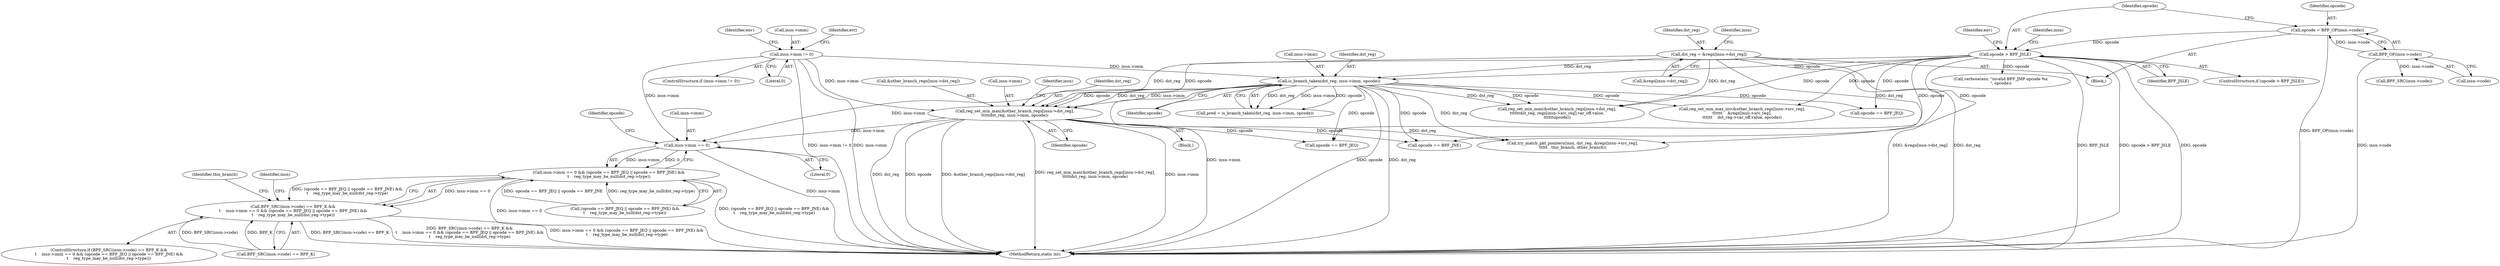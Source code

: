 digraph "0_linux_979d63d50c0c0f7bc537bf821e056cc9fe5abd38_0@pointer" {
"1000449" [label="(Call,insn->imm == 0)"];
"1000163" [label="(Call,insn->imm != 0)"];
"1000249" [label="(Call,is_branch_taken(dst_reg, insn->imm, opcode))"];
"1000230" [label="(Call,dst_reg = &regs[insn->dst_reg])"];
"1000143" [label="(Call,opcode > BPF_JSLE)"];
"1000135" [label="(Call,opcode = BPF_OP(insn->code))"];
"1000137" [label="(Call,BPF_OP(insn->code))"];
"1000428" [label="(Call,reg_set_min_max(&other_branch_regs[insn->dst_reg],\n\t\t\t\t\tdst_reg, insn->imm, opcode))"];
"1000448" [label="(Call,insn->imm == 0 && (opcode == BPF_JEQ || opcode == BPF_JNE) &&\n\t    reg_type_may_be_null(dst_reg->type))"];
"1000441" [label="(Call,BPF_SRC(insn->code) == BPF_K &&\n\t    insn->imm == 0 && (opcode == BPF_JEQ || opcode == BPF_JNE) &&\n\t    reg_type_may_be_null(dst_reg->type))"];
"1000138" [label="(Call,insn->code)"];
"1000449" [label="(Call,insn->imm == 0)"];
"1000428" [label="(Call,reg_set_min_max(&other_branch_regs[insn->dst_reg],\n\t\t\t\t\tdst_reg, insn->imm, opcode))"];
"1000342" [label="(Call,reg_set_min_max(&other_branch_regs[insn->dst_reg],\n\t\t\t\t\t\tdst_reg, regs[insn->src_reg].var_off.value,\n\t\t\t\t\t\topcode))"];
"1000230" [label="(Call,dst_reg = &regs[insn->dst_reg])"];
"1000148" [label="(Identifier,env)"];
"1000147" [label="(Call,verbose(env, \"invalid BPF_JMP opcode %x\n\", opcode))"];
"1000158" [label="(Identifier,insn)"];
"1000450" [label="(Call,insn->imm)"];
"1000439" [label="(Identifier,opcode)"];
"1000435" [label="(Identifier,dst_reg)"];
"1000442" [label="(Call,BPF_SRC(insn->code) == BPF_K)"];
"1000231" [label="(Identifier,dst_reg)"];
"1000145" [label="(Identifier,BPF_JSLE)"];
"1000232" [label="(Call,&regs[insn->dst_reg])"];
"1000112" [label="(Block,)"];
"1000164" [label="(Call,insn->imm)"];
"1000251" [label="(Call,insn->imm)"];
"1000429" [label="(Call,&other_branch_regs[insn->dst_reg])"];
"1000162" [label="(ControlStructure,if (insn->imm != 0))"];
"1000242" [label="(Identifier,insn)"];
"1000176" [label="(Identifier,err)"];
"1000137" [label="(Call,BPF_OP(insn->code))"];
"1000135" [label="(Call,opcode = BPF_OP(insn->code))"];
"1000156" [label="(Call,BPF_SRC(insn->code))"];
"1000388" [label="(Call,opcode == BPF_JEQ)"];
"1000457" [label="(Identifier,opcode)"];
"1000436" [label="(Call,insn->imm)"];
"1000454" [label="(Call,(opcode == BPF_JEQ || opcode == BPF_JNE) &&\n\t    reg_type_may_be_null(dst_reg->type))"];
"1000136" [label="(Identifier,opcode)"];
"1000472" [label="(Call,opcode == BPF_JNE)"];
"1000448" [label="(Call,insn->imm == 0 && (opcode == BPF_JEQ || opcode == BPF_JNE) &&\n\t    reg_type_may_be_null(dst_reg->type))"];
"1000249" [label="(Call,is_branch_taken(dst_reg, insn->imm, opcode))"];
"1000144" [label="(Identifier,opcode)"];
"1000468" [label="(Identifier,this_branch)"];
"1000142" [label="(ControlStructure,if (opcode > BPF_JSLE))"];
"1000456" [label="(Call,opcode == BPF_JEQ)"];
"1000163" [label="(Call,insn->imm != 0)"];
"1000445" [label="(Identifier,insn)"];
"1000487" [label="(Call,try_match_pkt_pointers(insn, dst_reg, &regs[insn->src_reg],\n\t\t\t\t\t   this_branch, other_branch))"];
"1000441" [label="(Call,BPF_SRC(insn->code) == BPF_K &&\n\t    insn->imm == 0 && (opcode == BPF_JEQ || opcode == BPF_JNE) &&\n\t    reg_type_may_be_null(dst_reg->type))"];
"1000250" [label="(Identifier,dst_reg)"];
"1000427" [label="(Block,)"];
"1000366" [label="(Call,reg_set_min_max_inv(&other_branch_regs[insn->src_reg],\n\t\t\t\t\t\t    &regs[insn->src_reg],\n\t\t\t\t\t\t    dst_reg->var_off.value, opcode))"];
"1000530" [label="(MethodReturn,static int)"];
"1000254" [label="(Identifier,opcode)"];
"1000488" [label="(Identifier,insn)"];
"1000143" [label="(Call,opcode > BPF_JSLE)"];
"1000170" [label="(Identifier,env)"];
"1000167" [label="(Literal,0)"];
"1000440" [label="(ControlStructure,if (BPF_SRC(insn->code) == BPF_K &&\n\t    insn->imm == 0 && (opcode == BPF_JEQ || opcode == BPF_JNE) &&\n\t    reg_type_may_be_null(dst_reg->type)))"];
"1000247" [label="(Call,pred = is_branch_taken(dst_reg, insn->imm, opcode))"];
"1000453" [label="(Literal,0)"];
"1000449" -> "1000448"  [label="AST: "];
"1000449" -> "1000453"  [label="CFG: "];
"1000450" -> "1000449"  [label="AST: "];
"1000453" -> "1000449"  [label="AST: "];
"1000457" -> "1000449"  [label="CFG: "];
"1000448" -> "1000449"  [label="CFG: "];
"1000449" -> "1000530"  [label="DDG: insn->imm"];
"1000449" -> "1000448"  [label="DDG: insn->imm"];
"1000449" -> "1000448"  [label="DDG: 0"];
"1000163" -> "1000449"  [label="DDG: insn->imm"];
"1000249" -> "1000449"  [label="DDG: insn->imm"];
"1000428" -> "1000449"  [label="DDG: insn->imm"];
"1000163" -> "1000162"  [label="AST: "];
"1000163" -> "1000167"  [label="CFG: "];
"1000164" -> "1000163"  [label="AST: "];
"1000167" -> "1000163"  [label="AST: "];
"1000170" -> "1000163"  [label="CFG: "];
"1000176" -> "1000163"  [label="CFG: "];
"1000163" -> "1000530"  [label="DDG: insn->imm"];
"1000163" -> "1000530"  [label="DDG: insn->imm != 0"];
"1000163" -> "1000249"  [label="DDG: insn->imm"];
"1000163" -> "1000428"  [label="DDG: insn->imm"];
"1000249" -> "1000247"  [label="AST: "];
"1000249" -> "1000254"  [label="CFG: "];
"1000250" -> "1000249"  [label="AST: "];
"1000251" -> "1000249"  [label="AST: "];
"1000254" -> "1000249"  [label="AST: "];
"1000247" -> "1000249"  [label="CFG: "];
"1000249" -> "1000530"  [label="DDG: insn->imm"];
"1000249" -> "1000530"  [label="DDG: opcode"];
"1000249" -> "1000530"  [label="DDG: dst_reg"];
"1000249" -> "1000247"  [label="DDG: dst_reg"];
"1000249" -> "1000247"  [label="DDG: insn->imm"];
"1000249" -> "1000247"  [label="DDG: opcode"];
"1000230" -> "1000249"  [label="DDG: dst_reg"];
"1000143" -> "1000249"  [label="DDG: opcode"];
"1000249" -> "1000342"  [label="DDG: dst_reg"];
"1000249" -> "1000342"  [label="DDG: opcode"];
"1000249" -> "1000366"  [label="DDG: opcode"];
"1000249" -> "1000388"  [label="DDG: opcode"];
"1000249" -> "1000428"  [label="DDG: dst_reg"];
"1000249" -> "1000428"  [label="DDG: insn->imm"];
"1000249" -> "1000428"  [label="DDG: opcode"];
"1000249" -> "1000456"  [label="DDG: opcode"];
"1000249" -> "1000472"  [label="DDG: opcode"];
"1000249" -> "1000487"  [label="DDG: dst_reg"];
"1000230" -> "1000112"  [label="AST: "];
"1000230" -> "1000232"  [label="CFG: "];
"1000231" -> "1000230"  [label="AST: "];
"1000232" -> "1000230"  [label="AST: "];
"1000242" -> "1000230"  [label="CFG: "];
"1000230" -> "1000530"  [label="DDG: dst_reg"];
"1000230" -> "1000530"  [label="DDG: &regs[insn->dst_reg]"];
"1000230" -> "1000342"  [label="DDG: dst_reg"];
"1000230" -> "1000428"  [label="DDG: dst_reg"];
"1000230" -> "1000487"  [label="DDG: dst_reg"];
"1000143" -> "1000142"  [label="AST: "];
"1000143" -> "1000145"  [label="CFG: "];
"1000144" -> "1000143"  [label="AST: "];
"1000145" -> "1000143"  [label="AST: "];
"1000148" -> "1000143"  [label="CFG: "];
"1000158" -> "1000143"  [label="CFG: "];
"1000143" -> "1000530"  [label="DDG: opcode"];
"1000143" -> "1000530"  [label="DDG: BPF_JSLE"];
"1000143" -> "1000530"  [label="DDG: opcode > BPF_JSLE"];
"1000135" -> "1000143"  [label="DDG: opcode"];
"1000143" -> "1000147"  [label="DDG: opcode"];
"1000143" -> "1000342"  [label="DDG: opcode"];
"1000143" -> "1000366"  [label="DDG: opcode"];
"1000143" -> "1000388"  [label="DDG: opcode"];
"1000143" -> "1000428"  [label="DDG: opcode"];
"1000143" -> "1000456"  [label="DDG: opcode"];
"1000143" -> "1000472"  [label="DDG: opcode"];
"1000135" -> "1000112"  [label="AST: "];
"1000135" -> "1000137"  [label="CFG: "];
"1000136" -> "1000135"  [label="AST: "];
"1000137" -> "1000135"  [label="AST: "];
"1000144" -> "1000135"  [label="CFG: "];
"1000135" -> "1000530"  [label="DDG: BPF_OP(insn->code)"];
"1000137" -> "1000135"  [label="DDG: insn->code"];
"1000137" -> "1000138"  [label="CFG: "];
"1000138" -> "1000137"  [label="AST: "];
"1000137" -> "1000530"  [label="DDG: insn->code"];
"1000137" -> "1000156"  [label="DDG: insn->code"];
"1000428" -> "1000427"  [label="AST: "];
"1000428" -> "1000439"  [label="CFG: "];
"1000429" -> "1000428"  [label="AST: "];
"1000435" -> "1000428"  [label="AST: "];
"1000436" -> "1000428"  [label="AST: "];
"1000439" -> "1000428"  [label="AST: "];
"1000445" -> "1000428"  [label="CFG: "];
"1000428" -> "1000530"  [label="DDG: reg_set_min_max(&other_branch_regs[insn->dst_reg],\n\t\t\t\t\tdst_reg, insn->imm, opcode)"];
"1000428" -> "1000530"  [label="DDG: insn->imm"];
"1000428" -> "1000530"  [label="DDG: dst_reg"];
"1000428" -> "1000530"  [label="DDG: opcode"];
"1000428" -> "1000530"  [label="DDG: &other_branch_regs[insn->dst_reg]"];
"1000428" -> "1000456"  [label="DDG: opcode"];
"1000428" -> "1000472"  [label="DDG: opcode"];
"1000428" -> "1000487"  [label="DDG: dst_reg"];
"1000448" -> "1000441"  [label="AST: "];
"1000448" -> "1000454"  [label="CFG: "];
"1000454" -> "1000448"  [label="AST: "];
"1000441" -> "1000448"  [label="CFG: "];
"1000448" -> "1000530"  [label="DDG: insn->imm == 0"];
"1000448" -> "1000530"  [label="DDG: (opcode == BPF_JEQ || opcode == BPF_JNE) &&\n\t    reg_type_may_be_null(dst_reg->type)"];
"1000448" -> "1000441"  [label="DDG: insn->imm == 0"];
"1000448" -> "1000441"  [label="DDG: (opcode == BPF_JEQ || opcode == BPF_JNE) &&\n\t    reg_type_may_be_null(dst_reg->type)"];
"1000454" -> "1000448"  [label="DDG: opcode == BPF_JEQ || opcode == BPF_JNE"];
"1000454" -> "1000448"  [label="DDG: reg_type_may_be_null(dst_reg->type)"];
"1000441" -> "1000440"  [label="AST: "];
"1000441" -> "1000442"  [label="CFG: "];
"1000442" -> "1000441"  [label="AST: "];
"1000468" -> "1000441"  [label="CFG: "];
"1000488" -> "1000441"  [label="CFG: "];
"1000441" -> "1000530"  [label="DDG: BPF_SRC(insn->code) == BPF_K"];
"1000441" -> "1000530"  [label="DDG: BPF_SRC(insn->code) == BPF_K &&\n\t    insn->imm == 0 && (opcode == BPF_JEQ || opcode == BPF_JNE) &&\n\t    reg_type_may_be_null(dst_reg->type)"];
"1000441" -> "1000530"  [label="DDG: insn->imm == 0 && (opcode == BPF_JEQ || opcode == BPF_JNE) &&\n\t    reg_type_may_be_null(dst_reg->type)"];
"1000442" -> "1000441"  [label="DDG: BPF_SRC(insn->code)"];
"1000442" -> "1000441"  [label="DDG: BPF_K"];
}
